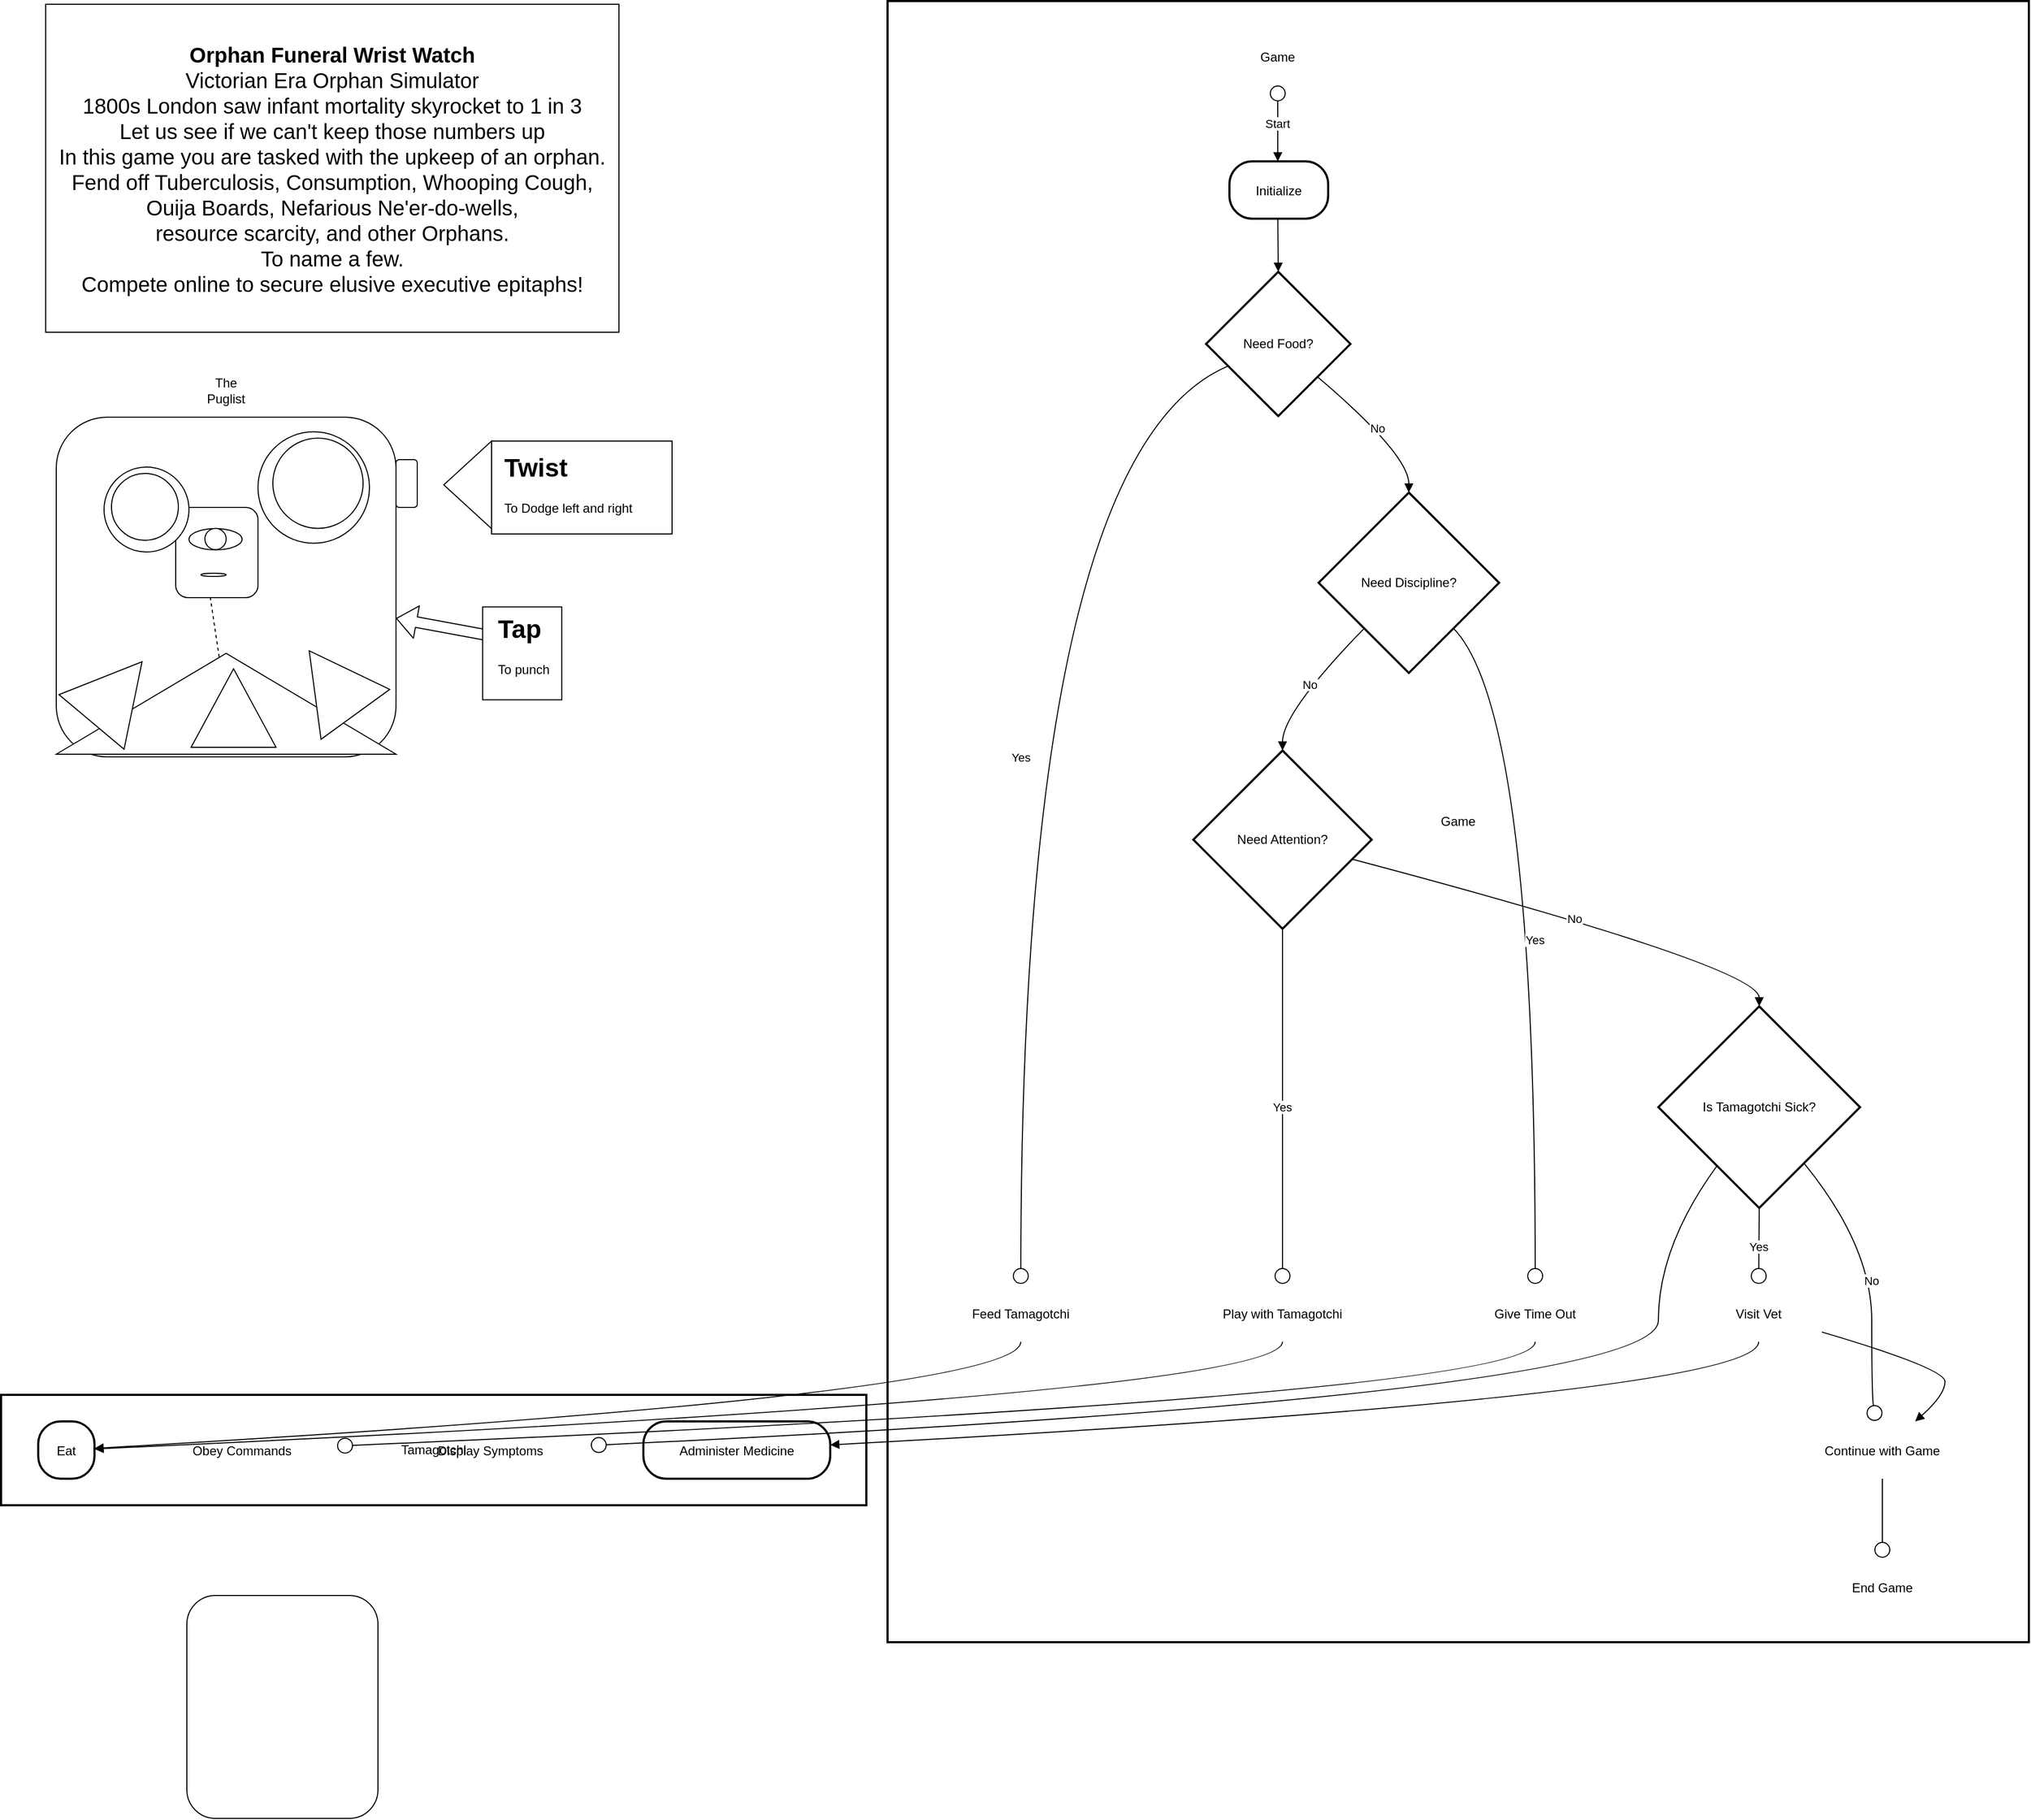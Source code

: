 <mxfile version="26.0.5">
  <diagram name="Page-1" id="XTMSRbrgKVGLjsH9X8_s">
    <mxGraphModel dx="928" dy="513" grid="1" gridSize="10" guides="1" tooltips="1" connect="1" arrows="1" fold="1" page="1" pageScale="1" pageWidth="850" pageHeight="1100" math="0" shadow="0">
      <root>
        <mxCell id="0" />
        <mxCell id="1" parent="0" />
        <mxCell id="2" value="Tamagotchi" style="whiteSpace=wrap;strokeWidth=2;" parent="1" vertex="1">
          <mxGeometry x="8" y="1321" width="815" height="104" as="geometry" />
        </mxCell>
        <mxCell id="3" value="Game" style="whiteSpace=wrap;strokeWidth=2;" parent="1" vertex="1">
          <mxGeometry x="843" y="8" width="1075" height="1546" as="geometry" />
        </mxCell>
        <mxCell id="4" value="Game" style="fillColor=none;strokeColor=none;" parent="1" vertex="1">
          <mxGeometry x="1160" y="33" width="101" height="54" as="geometry" />
        </mxCell>
        <mxCell id="5" value="Initialize" style="rounded=1;arcSize=40;strokeWidth=2" parent="1" vertex="1">
          <mxGeometry x="1165" y="159" width="93" height="54" as="geometry" />
        </mxCell>
        <mxCell id="6" value="Need Food?" style="rhombus;strokeWidth=2;whiteSpace=wrap;" parent="1" vertex="1">
          <mxGeometry x="1143" y="263" width="136" height="136" as="geometry" />
        </mxCell>
        <mxCell id="7" value="Feed Tamagotchi" style="fillColor=none;strokeColor=none;" parent="1" vertex="1">
          <mxGeometry x="878" y="1217" width="181" height="54" as="geometry" />
        </mxCell>
        <mxCell id="8" value="Need Discipline?" style="rhombus;strokeWidth=2;whiteSpace=wrap;" parent="1" vertex="1">
          <mxGeometry x="1249" y="471" width="170" height="170" as="geometry" />
        </mxCell>
        <mxCell id="9" value="Give Time Out" style="fillColor=none;strokeColor=none;" parent="1" vertex="1">
          <mxGeometry x="1372" y="1217" width="162" height="54" as="geometry" />
        </mxCell>
        <mxCell id="10" value="Need Attention?" style="rhombus;strokeWidth=2;whiteSpace=wrap;" parent="1" vertex="1">
          <mxGeometry x="1131" y="714" width="168" height="168" as="geometry" />
        </mxCell>
        <mxCell id="11" value="Play with Tamagotchi" style="fillColor=none;strokeColor=none;" parent="1" vertex="1">
          <mxGeometry x="1109" y="1217" width="212" height="54" as="geometry" />
        </mxCell>
        <mxCell id="12" value="Is Tamagotchi Sick?" style="rhombus;strokeWidth=2;whiteSpace=wrap;" parent="1" vertex="1">
          <mxGeometry x="1569" y="955" width="190" height="190" as="geometry" />
        </mxCell>
        <mxCell id="13" value="Visit Vet" style="fillColor=none;strokeColor=none;" parent="1" vertex="1">
          <mxGeometry x="1604" y="1217" width="119" height="54" as="geometry" />
        </mxCell>
        <mxCell id="14" value="Continue with Game" style="fillColor=none;strokeColor=none;" parent="1" vertex="1">
          <mxGeometry x="1677" y="1346" width="206" height="54" as="geometry" />
        </mxCell>
        <mxCell id="15" value="End Game" style="fillColor=none;strokeColor=none;" parent="1" vertex="1">
          <mxGeometry x="1714" y="1475" width="132" height="54" as="geometry" />
        </mxCell>
        <mxCell id="16" value="Eat" style="rounded=1;arcSize=40;strokeWidth=2" parent="1" vertex="1">
          <mxGeometry x="43" y="1346" width="53" height="54" as="geometry" />
        </mxCell>
        <mxCell id="17" value="Obey Commands" style="fillColor=none;strokeColor=none;" parent="1" vertex="1">
          <mxGeometry x="146" y="1346" width="178" height="54" as="geometry" />
        </mxCell>
        <mxCell id="18" value="Display Symptoms" style="fillColor=none;strokeColor=none;" parent="1" vertex="1">
          <mxGeometry x="375" y="1346" width="188" height="54" as="geometry" />
        </mxCell>
        <mxCell id="19" value="Administer Medicine" style="rounded=1;arcSize=40;strokeWidth=2" parent="1" vertex="1">
          <mxGeometry x="613" y="1346" width="176" height="54" as="geometry" />
        </mxCell>
        <mxCell id="20" value="Start" style="curved=1;startArrow=circle;startFill=0;endArrow=block;exitX=0.5;exitY=1;entryX=0.49;entryY=0.01;" parent="1" source="4" target="5" edge="1">
          <mxGeometry relative="1" as="geometry">
            <Array as="points" />
          </mxGeometry>
        </mxCell>
        <mxCell id="21" value="" style="curved=1;startArrow=none;endArrow=block;exitX=0.49;exitY=1.01;entryX=0.5;entryY=0;" parent="1" source="5" target="6" edge="1">
          <mxGeometry relative="1" as="geometry">
            <Array as="points" />
          </mxGeometry>
        </mxCell>
        <mxCell id="22" value="Yes" style="curved=1;startArrow=none;endArrow=circle;endFill=0;exitX=0;exitY=0.72;entryX=0.5;entryY=0;" parent="1" source="6" target="7" edge="1">
          <mxGeometry relative="1" as="geometry">
            <Array as="points">
              <mxPoint x="969" y="435" />
            </Array>
          </mxGeometry>
        </mxCell>
        <mxCell id="23" value="No" style="curved=1;startArrow=none;endArrow=block;exitX=1;exitY=0.92;entryX=0.5;entryY=0;" parent="1" source="6" target="8" edge="1">
          <mxGeometry relative="1" as="geometry">
            <Array as="points">
              <mxPoint x="1334" y="435" />
            </Array>
          </mxGeometry>
        </mxCell>
        <mxCell id="24" value="Yes" style="curved=1;startArrow=none;endArrow=circle;endFill=0;exitX=0.99;exitY=1;entryX=0.5;entryY=0;" parent="1" source="8" target="9" edge="1">
          <mxGeometry relative="1" as="geometry">
            <Array as="points">
              <mxPoint x="1453" y="678" />
            </Array>
          </mxGeometry>
        </mxCell>
        <mxCell id="25" value="No" style="curved=1;startArrow=none;endArrow=block;exitX=0.01;exitY=1;entryX=0.5;entryY=0;" parent="1" source="8" target="10" edge="1">
          <mxGeometry relative="1" as="geometry">
            <Array as="points">
              <mxPoint x="1215" y="678" />
            </Array>
          </mxGeometry>
        </mxCell>
        <mxCell id="26" value="Yes" style="curved=1;startArrow=none;endArrow=circle;endFill=0;exitX=0.5;exitY=1;entryX=0.5;entryY=0;" parent="1" source="10" target="11" edge="1">
          <mxGeometry relative="1" as="geometry">
            <Array as="points" />
          </mxGeometry>
        </mxCell>
        <mxCell id="27" value="No" style="curved=1;startArrow=none;endArrow=block;exitX=1;exitY=0.64;entryX=0.5;entryY=0;" parent="1" source="10" target="12" edge="1">
          <mxGeometry relative="1" as="geometry">
            <Array as="points">
              <mxPoint x="1664" y="918" />
            </Array>
          </mxGeometry>
        </mxCell>
        <mxCell id="28" value="Yes" style="curved=1;startArrow=none;endArrow=circle;endFill=0;exitX=0.5;exitY=1;entryX=0.5;entryY=0;" parent="1" source="12" target="13" edge="1">
          <mxGeometry relative="1" as="geometry">
            <Array as="points" />
          </mxGeometry>
        </mxCell>
        <mxCell id="29" value="No" style="curved=1;startArrow=none;endArrow=circle;endFill=0;exitX=0.9;exitY=1;entryX=0.47;entryY=0;" parent="1" source="12" target="14" edge="1">
          <mxGeometry relative="1" as="geometry">
            <Array as="points">
              <mxPoint x="1770" y="1181" />
              <mxPoint x="1770" y="1321" />
            </Array>
          </mxGeometry>
        </mxCell>
        <mxCell id="30" value="" style="curved=1;startArrow=none;endArrow=block;exitX=1;exitY=0.83;entryX=0.65;entryY=0;" parent="1" source="13" target="14" edge="1">
          <mxGeometry relative="1" as="geometry">
            <Array as="points">
              <mxPoint x="1839" y="1296" />
              <mxPoint x="1839" y="1321" />
            </Array>
          </mxGeometry>
        </mxCell>
        <mxCell id="31" value="" style="curved=1;startArrow=none;endArrow=circle;endFill=0;exitX=0.5;exitY=1;entryX=0.5;entryY=0;" parent="1" source="14" target="15" edge="1">
          <mxGeometry relative="1" as="geometry">
            <Array as="points" />
          </mxGeometry>
        </mxCell>
        <mxCell id="32" value="" style="curved=1;startArrow=none;endArrow=block;exitX=0.5;exitY=1;entryX=1.01;entryY=0.47;" parent="1" source="7" target="16" edge="1">
          <mxGeometry relative="1" as="geometry">
            <Array as="points">
              <mxPoint x="969" y="1321" />
            </Array>
          </mxGeometry>
        </mxCell>
        <mxCell id="33" value="" style="curved=1;startArrow=none;endArrow=circle;endFill=0;exitX=0.5;exitY=1;entryX=1;entryY=0.43;" parent="1" source="9" target="17" edge="1">
          <mxGeometry relative="1" as="geometry">
            <Array as="points">
              <mxPoint x="1453" y="1321" />
            </Array>
          </mxGeometry>
        </mxCell>
        <mxCell id="34" value="" style="curved=1;startArrow=none;endArrow=block;exitX=0.5;exitY=1;entryX=1.01;entryY=0.48;" parent="1" source="11" target="16" edge="1">
          <mxGeometry relative="1" as="geometry">
            <Array as="points">
              <mxPoint x="1215" y="1321" />
            </Array>
          </mxGeometry>
        </mxCell>
        <mxCell id="35" value="" style="curved=1;startArrow=none;endArrow=circle;endFill=0;exitX=0.14;exitY=1;entryX=1;entryY=0.42;" parent="1" source="12" target="18" edge="1">
          <mxGeometry relative="1" as="geometry">
            <Array as="points">
              <mxPoint x="1569" y="1181" />
              <mxPoint x="1569" y="1321" />
            </Array>
          </mxGeometry>
        </mxCell>
        <mxCell id="36" value="" style="curved=1;startArrow=none;endArrow=block;exitX=0.5;exitY=1;entryX=1;entryY=0.41;" parent="1" source="13" target="19" edge="1">
          <mxGeometry relative="1" as="geometry">
            <Array as="points">
              <mxPoint x="1664" y="1321" />
            </Array>
          </mxGeometry>
        </mxCell>
        <mxCell id="5bxqDrjg2q5eDlx1BoxY-36" value="" style="rounded=1;whiteSpace=wrap;html=1;" parent="1" vertex="1">
          <mxGeometry x="60" y="400" width="320" height="320" as="geometry" />
        </mxCell>
        <mxCell id="5bxqDrjg2q5eDlx1BoxY-37" value="The Puglist" style="text;html=1;align=center;verticalAlign=middle;whiteSpace=wrap;rounded=0;" parent="1" vertex="1">
          <mxGeometry x="190" y="360" width="60" height="30" as="geometry" />
        </mxCell>
        <mxCell id="5bxqDrjg2q5eDlx1BoxY-40" value="" style="triangle;whiteSpace=wrap;html=1;rotation=-90;" parent="1" vertex="1">
          <mxGeometry x="172.5" y="510" width="95" height="320" as="geometry" />
        </mxCell>
        <mxCell id="5bxqDrjg2q5eDlx1BoxY-45" value="" style="rounded=1;whiteSpace=wrap;html=1;" parent="1" vertex="1">
          <mxGeometry x="380" y="440" width="20" height="45" as="geometry" />
        </mxCell>
        <mxCell id="5bxqDrjg2q5eDlx1BoxY-46" value="" style="triangle;whiteSpace=wrap;html=1;rotation=-180;" parent="1" vertex="1">
          <mxGeometry x="425" y="422.5" width="45" height="82.5" as="geometry" />
        </mxCell>
        <mxCell id="5bxqDrjg2q5eDlx1BoxY-48" value="" style="rounded=0;whiteSpace=wrap;html=1;" parent="1" vertex="1">
          <mxGeometry x="470" y="422.5" width="170" height="87.5" as="geometry" />
        </mxCell>
        <mxCell id="5bxqDrjg2q5eDlx1BoxY-51" value="&lt;h1 style=&quot;margin-top: 0px;&quot;&gt;Twist&lt;/h1&gt;&lt;p&gt;To Dodge left and right&lt;/p&gt;" style="text;html=1;whiteSpace=wrap;overflow=hidden;rounded=0;" parent="1" vertex="1">
          <mxGeometry x="480" y="427" width="180" height="120" as="geometry" />
        </mxCell>
        <mxCell id="5bxqDrjg2q5eDlx1BoxY-52" value="" style="shape=flexArrow;endArrow=classic;html=1;rounded=1;" parent="1" edge="1" target="5bxqDrjg2q5eDlx1BoxY-36">
          <mxGeometry width="50" height="50" relative="1" as="geometry">
            <mxPoint x="506.13" y="612.75" as="sourcePoint" />
            <mxPoint x="456.13" y="486.25" as="targetPoint" />
          </mxGeometry>
        </mxCell>
        <mxCell id="5bxqDrjg2q5eDlx1BoxY-54" value="" style="rounded=0;whiteSpace=wrap;html=1;" parent="1" vertex="1">
          <mxGeometry x="461.63" y="578.75" width="74.5" height="87.5" as="geometry" />
        </mxCell>
        <mxCell id="5bxqDrjg2q5eDlx1BoxY-55" value="&lt;h1 style=&quot;margin-top: 0px;&quot;&gt;Tap&lt;/h1&gt;&lt;p&gt;To punch&lt;/p&gt;" style="text;html=1;whiteSpace=wrap;overflow=hidden;rounded=0;" parent="1" vertex="1">
          <mxGeometry x="473.88" y="578.75" width="180" height="120" as="geometry" />
        </mxCell>
        <mxCell id="tm_JHD7YSAXxN9VD0eP0-36" value="&lt;b&gt;&lt;font style=&quot;font-size: 20px;&quot;&gt;Orphan Funeral Wrist Watch&lt;/font&gt;&lt;/b&gt;&lt;div&gt;&lt;font style=&quot;font-size: 20px;&quot;&gt;Victorian Era Orphan Simulator&lt;/font&gt;&lt;/div&gt;&lt;div&gt;&lt;span style=&quot;font-size: 20px;&quot;&gt;1800s London saw infant mortality skyrocket to 1 in 3&lt;/span&gt;&lt;/div&gt;&lt;div&gt;&lt;span style=&quot;font-size: 20px;&quot;&gt;Let us see if we can&#39;t keep those numbers up&lt;/span&gt;&lt;/div&gt;&lt;div&gt;&lt;span style=&quot;font-size: 20px;&quot;&gt;In this game you are tasked with the upkeep of an orphan.&lt;/span&gt;&lt;/div&gt;&lt;div&gt;&lt;span style=&quot;font-size: 20px; background-color: transparent; color: light-dark(rgb(0, 0, 0), rgb(255, 255, 255));&quot;&gt;Fend off Tuberculosis, Consumption, Whooping Cough,&lt;/span&gt;&lt;/div&gt;&lt;div&gt;&lt;span style=&quot;font-size: 20px;&quot;&gt;Ouija Boards, Nefarious Ne&#39;er-do-wells,&lt;/span&gt;&lt;/div&gt;&lt;div&gt;&lt;span style=&quot;font-size: 20px;&quot;&gt;resource scarcity, and other Orphans.&lt;br&gt;To name a few.&lt;/span&gt;&lt;/div&gt;&lt;div&gt;&lt;span style=&quot;font-size: 20px;&quot;&gt;Compete online to secure elusive executive epitaphs!&lt;/span&gt;&lt;/div&gt;" style="rounded=0;whiteSpace=wrap;html=1;" parent="1" vertex="1">
          <mxGeometry x="50" y="11" width="540" height="309" as="geometry" />
        </mxCell>
        <mxCell id="mHdtEWMXUM8r4JLhWg8k-40" value="" style="triangle;whiteSpace=wrap;html=1;rotation=-50;" vertex="1" parent="1">
          <mxGeometry x="80" y="618.75" width="74" height="80" as="geometry" />
        </mxCell>
        <mxCell id="mHdtEWMXUM8r4JLhWg8k-41" value="" style="triangle;whiteSpace=wrap;html=1;rotation=-126;" vertex="1" parent="1">
          <mxGeometry x="283" y="610" width="74" height="80" as="geometry" />
        </mxCell>
        <mxCell id="mHdtEWMXUM8r4JLhWg8k-43" value="" style="triangle;whiteSpace=wrap;html=1;rotation=-90;" vertex="1" parent="1">
          <mxGeometry x="190" y="634" width="74" height="80" as="geometry" />
        </mxCell>
        <mxCell id="mHdtEWMXUM8r4JLhWg8k-44" value="" style="rounded=1;whiteSpace=wrap;html=1;" vertex="1" parent="1">
          <mxGeometry x="183" y="1510" width="180" height="210" as="geometry" />
        </mxCell>
        <mxCell id="mHdtEWMXUM8r4JLhWg8k-49" value="" style="rounded=1;whiteSpace=wrap;html=1;" vertex="1" parent="1">
          <mxGeometry x="172.5" y="485" width="77.5" height="85" as="geometry" />
        </mxCell>
        <mxCell id="mHdtEWMXUM8r4JLhWg8k-50" value="" style="ellipse;whiteSpace=wrap;html=1;aspect=fixed;" vertex="1" parent="1">
          <mxGeometry x="105" y="447" width="80" height="80" as="geometry" />
        </mxCell>
        <mxCell id="mHdtEWMXUM8r4JLhWg8k-51" value="" style="ellipse;whiteSpace=wrap;html=1;aspect=fixed;" vertex="1" parent="1">
          <mxGeometry x="112" y="453" width="63" height="63" as="geometry" />
        </mxCell>
        <mxCell id="mHdtEWMXUM8r4JLhWg8k-52" value="" style="ellipse;whiteSpace=wrap;html=1;aspect=fixed;" vertex="1" parent="1">
          <mxGeometry x="250" y="413.75" width="105" height="105" as="geometry" />
        </mxCell>
        <mxCell id="mHdtEWMXUM8r4JLhWg8k-53" value="" style="ellipse;whiteSpace=wrap;html=1;aspect=fixed;" vertex="1" parent="1">
          <mxGeometry x="264" y="419.75" width="85" height="85" as="geometry" />
        </mxCell>
        <mxCell id="mHdtEWMXUM8r4JLhWg8k-59" value="" style="ellipse;whiteSpace=wrap;html=1;" vertex="1" parent="1">
          <mxGeometry x="185" y="505" width="50" height="20" as="geometry" />
        </mxCell>
        <mxCell id="mHdtEWMXUM8r4JLhWg8k-68" value="" style="ellipse;whiteSpace=wrap;html=1;" vertex="1" parent="1">
          <mxGeometry x="200" y="504.75" width="20" height="20" as="geometry" />
        </mxCell>
        <mxCell id="mHdtEWMXUM8r4JLhWg8k-69" value="" style="ellipse;whiteSpace=wrap;html=1;" vertex="1" parent="1">
          <mxGeometry x="196.25" y="547" width="23.75" height="3" as="geometry" />
        </mxCell>
        <mxCell id="mHdtEWMXUM8r4JLhWg8k-71" value="" style="endArrow=none;dashed=1;html=1;rounded=0;exitX=0.42;exitY=0.995;exitDx=0;exitDy=0;exitPerimeter=0;" edge="1" parent="1" source="mHdtEWMXUM8r4JLhWg8k-49" target="5bxqDrjg2q5eDlx1BoxY-40">
          <mxGeometry width="50" height="50" relative="1" as="geometry">
            <mxPoint x="480" y="700" as="sourcePoint" />
            <mxPoint x="400" y="640" as="targetPoint" />
          </mxGeometry>
        </mxCell>
      </root>
    </mxGraphModel>
  </diagram>
</mxfile>
